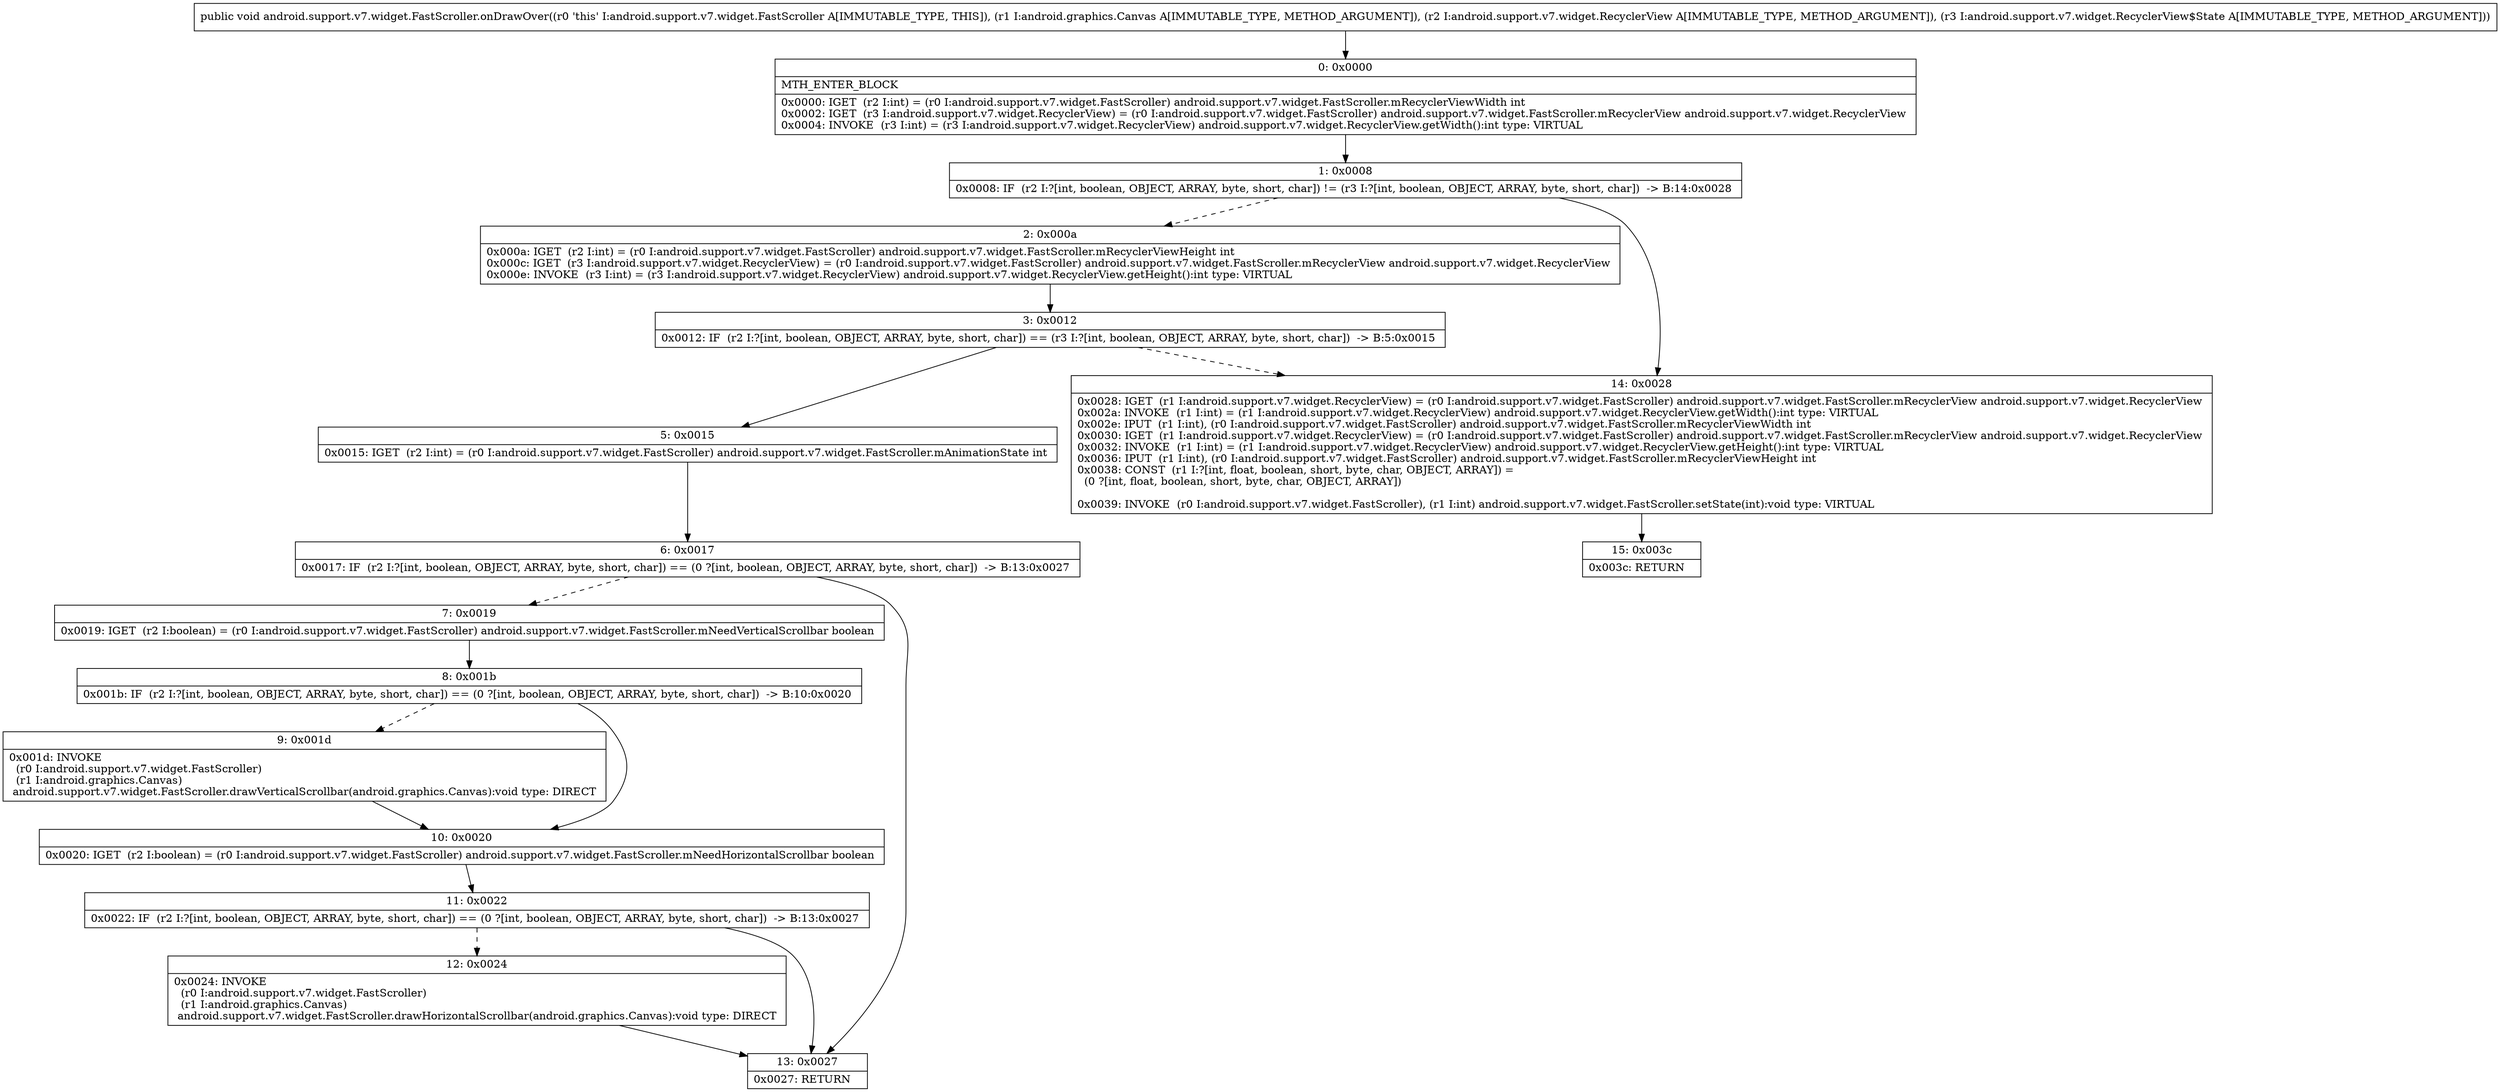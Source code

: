 digraph "CFG forandroid.support.v7.widget.FastScroller.onDrawOver(Landroid\/graphics\/Canvas;Landroid\/support\/v7\/widget\/RecyclerView;Landroid\/support\/v7\/widget\/RecyclerView$State;)V" {
Node_0 [shape=record,label="{0\:\ 0x0000|MTH_ENTER_BLOCK\l|0x0000: IGET  (r2 I:int) = (r0 I:android.support.v7.widget.FastScroller) android.support.v7.widget.FastScroller.mRecyclerViewWidth int \l0x0002: IGET  (r3 I:android.support.v7.widget.RecyclerView) = (r0 I:android.support.v7.widget.FastScroller) android.support.v7.widget.FastScroller.mRecyclerView android.support.v7.widget.RecyclerView \l0x0004: INVOKE  (r3 I:int) = (r3 I:android.support.v7.widget.RecyclerView) android.support.v7.widget.RecyclerView.getWidth():int type: VIRTUAL \l}"];
Node_1 [shape=record,label="{1\:\ 0x0008|0x0008: IF  (r2 I:?[int, boolean, OBJECT, ARRAY, byte, short, char]) != (r3 I:?[int, boolean, OBJECT, ARRAY, byte, short, char])  \-\> B:14:0x0028 \l}"];
Node_2 [shape=record,label="{2\:\ 0x000a|0x000a: IGET  (r2 I:int) = (r0 I:android.support.v7.widget.FastScroller) android.support.v7.widget.FastScroller.mRecyclerViewHeight int \l0x000c: IGET  (r3 I:android.support.v7.widget.RecyclerView) = (r0 I:android.support.v7.widget.FastScroller) android.support.v7.widget.FastScroller.mRecyclerView android.support.v7.widget.RecyclerView \l0x000e: INVOKE  (r3 I:int) = (r3 I:android.support.v7.widget.RecyclerView) android.support.v7.widget.RecyclerView.getHeight():int type: VIRTUAL \l}"];
Node_3 [shape=record,label="{3\:\ 0x0012|0x0012: IF  (r2 I:?[int, boolean, OBJECT, ARRAY, byte, short, char]) == (r3 I:?[int, boolean, OBJECT, ARRAY, byte, short, char])  \-\> B:5:0x0015 \l}"];
Node_5 [shape=record,label="{5\:\ 0x0015|0x0015: IGET  (r2 I:int) = (r0 I:android.support.v7.widget.FastScroller) android.support.v7.widget.FastScroller.mAnimationState int \l}"];
Node_6 [shape=record,label="{6\:\ 0x0017|0x0017: IF  (r2 I:?[int, boolean, OBJECT, ARRAY, byte, short, char]) == (0 ?[int, boolean, OBJECT, ARRAY, byte, short, char])  \-\> B:13:0x0027 \l}"];
Node_7 [shape=record,label="{7\:\ 0x0019|0x0019: IGET  (r2 I:boolean) = (r0 I:android.support.v7.widget.FastScroller) android.support.v7.widget.FastScroller.mNeedVerticalScrollbar boolean \l}"];
Node_8 [shape=record,label="{8\:\ 0x001b|0x001b: IF  (r2 I:?[int, boolean, OBJECT, ARRAY, byte, short, char]) == (0 ?[int, boolean, OBJECT, ARRAY, byte, short, char])  \-\> B:10:0x0020 \l}"];
Node_9 [shape=record,label="{9\:\ 0x001d|0x001d: INVOKE  \l  (r0 I:android.support.v7.widget.FastScroller)\l  (r1 I:android.graphics.Canvas)\l android.support.v7.widget.FastScroller.drawVerticalScrollbar(android.graphics.Canvas):void type: DIRECT \l}"];
Node_10 [shape=record,label="{10\:\ 0x0020|0x0020: IGET  (r2 I:boolean) = (r0 I:android.support.v7.widget.FastScroller) android.support.v7.widget.FastScroller.mNeedHorizontalScrollbar boolean \l}"];
Node_11 [shape=record,label="{11\:\ 0x0022|0x0022: IF  (r2 I:?[int, boolean, OBJECT, ARRAY, byte, short, char]) == (0 ?[int, boolean, OBJECT, ARRAY, byte, short, char])  \-\> B:13:0x0027 \l}"];
Node_12 [shape=record,label="{12\:\ 0x0024|0x0024: INVOKE  \l  (r0 I:android.support.v7.widget.FastScroller)\l  (r1 I:android.graphics.Canvas)\l android.support.v7.widget.FastScroller.drawHorizontalScrollbar(android.graphics.Canvas):void type: DIRECT \l}"];
Node_13 [shape=record,label="{13\:\ 0x0027|0x0027: RETURN   \l}"];
Node_14 [shape=record,label="{14\:\ 0x0028|0x0028: IGET  (r1 I:android.support.v7.widget.RecyclerView) = (r0 I:android.support.v7.widget.FastScroller) android.support.v7.widget.FastScroller.mRecyclerView android.support.v7.widget.RecyclerView \l0x002a: INVOKE  (r1 I:int) = (r1 I:android.support.v7.widget.RecyclerView) android.support.v7.widget.RecyclerView.getWidth():int type: VIRTUAL \l0x002e: IPUT  (r1 I:int), (r0 I:android.support.v7.widget.FastScroller) android.support.v7.widget.FastScroller.mRecyclerViewWidth int \l0x0030: IGET  (r1 I:android.support.v7.widget.RecyclerView) = (r0 I:android.support.v7.widget.FastScroller) android.support.v7.widget.FastScroller.mRecyclerView android.support.v7.widget.RecyclerView \l0x0032: INVOKE  (r1 I:int) = (r1 I:android.support.v7.widget.RecyclerView) android.support.v7.widget.RecyclerView.getHeight():int type: VIRTUAL \l0x0036: IPUT  (r1 I:int), (r0 I:android.support.v7.widget.FastScroller) android.support.v7.widget.FastScroller.mRecyclerViewHeight int \l0x0038: CONST  (r1 I:?[int, float, boolean, short, byte, char, OBJECT, ARRAY]) = \l  (0 ?[int, float, boolean, short, byte, char, OBJECT, ARRAY])\l \l0x0039: INVOKE  (r0 I:android.support.v7.widget.FastScroller), (r1 I:int) android.support.v7.widget.FastScroller.setState(int):void type: VIRTUAL \l}"];
Node_15 [shape=record,label="{15\:\ 0x003c|0x003c: RETURN   \l}"];
MethodNode[shape=record,label="{public void android.support.v7.widget.FastScroller.onDrawOver((r0 'this' I:android.support.v7.widget.FastScroller A[IMMUTABLE_TYPE, THIS]), (r1 I:android.graphics.Canvas A[IMMUTABLE_TYPE, METHOD_ARGUMENT]), (r2 I:android.support.v7.widget.RecyclerView A[IMMUTABLE_TYPE, METHOD_ARGUMENT]), (r3 I:android.support.v7.widget.RecyclerView$State A[IMMUTABLE_TYPE, METHOD_ARGUMENT])) }"];
MethodNode -> Node_0;
Node_0 -> Node_1;
Node_1 -> Node_2[style=dashed];
Node_1 -> Node_14;
Node_2 -> Node_3;
Node_3 -> Node_5;
Node_3 -> Node_14[style=dashed];
Node_5 -> Node_6;
Node_6 -> Node_7[style=dashed];
Node_6 -> Node_13;
Node_7 -> Node_8;
Node_8 -> Node_9[style=dashed];
Node_8 -> Node_10;
Node_9 -> Node_10;
Node_10 -> Node_11;
Node_11 -> Node_12[style=dashed];
Node_11 -> Node_13;
Node_12 -> Node_13;
Node_14 -> Node_15;
}

